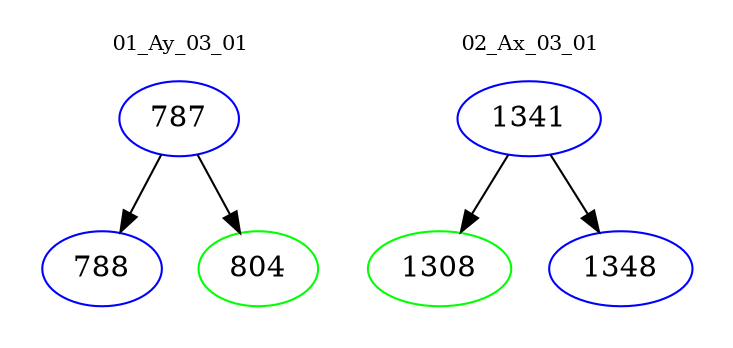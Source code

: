 digraph{
subgraph cluster_0 {
color = white
label = "01_Ay_03_01";
fontsize=10;
T0_787 [label="787", color="blue"]
T0_787 -> T0_788 [color="black"]
T0_788 [label="788", color="blue"]
T0_787 -> T0_804 [color="black"]
T0_804 [label="804", color="green"]
}
subgraph cluster_1 {
color = white
label = "02_Ax_03_01";
fontsize=10;
T1_1341 [label="1341", color="blue"]
T1_1341 -> T1_1308 [color="black"]
T1_1308 [label="1308", color="green"]
T1_1341 -> T1_1348 [color="black"]
T1_1348 [label="1348", color="blue"]
}
}
